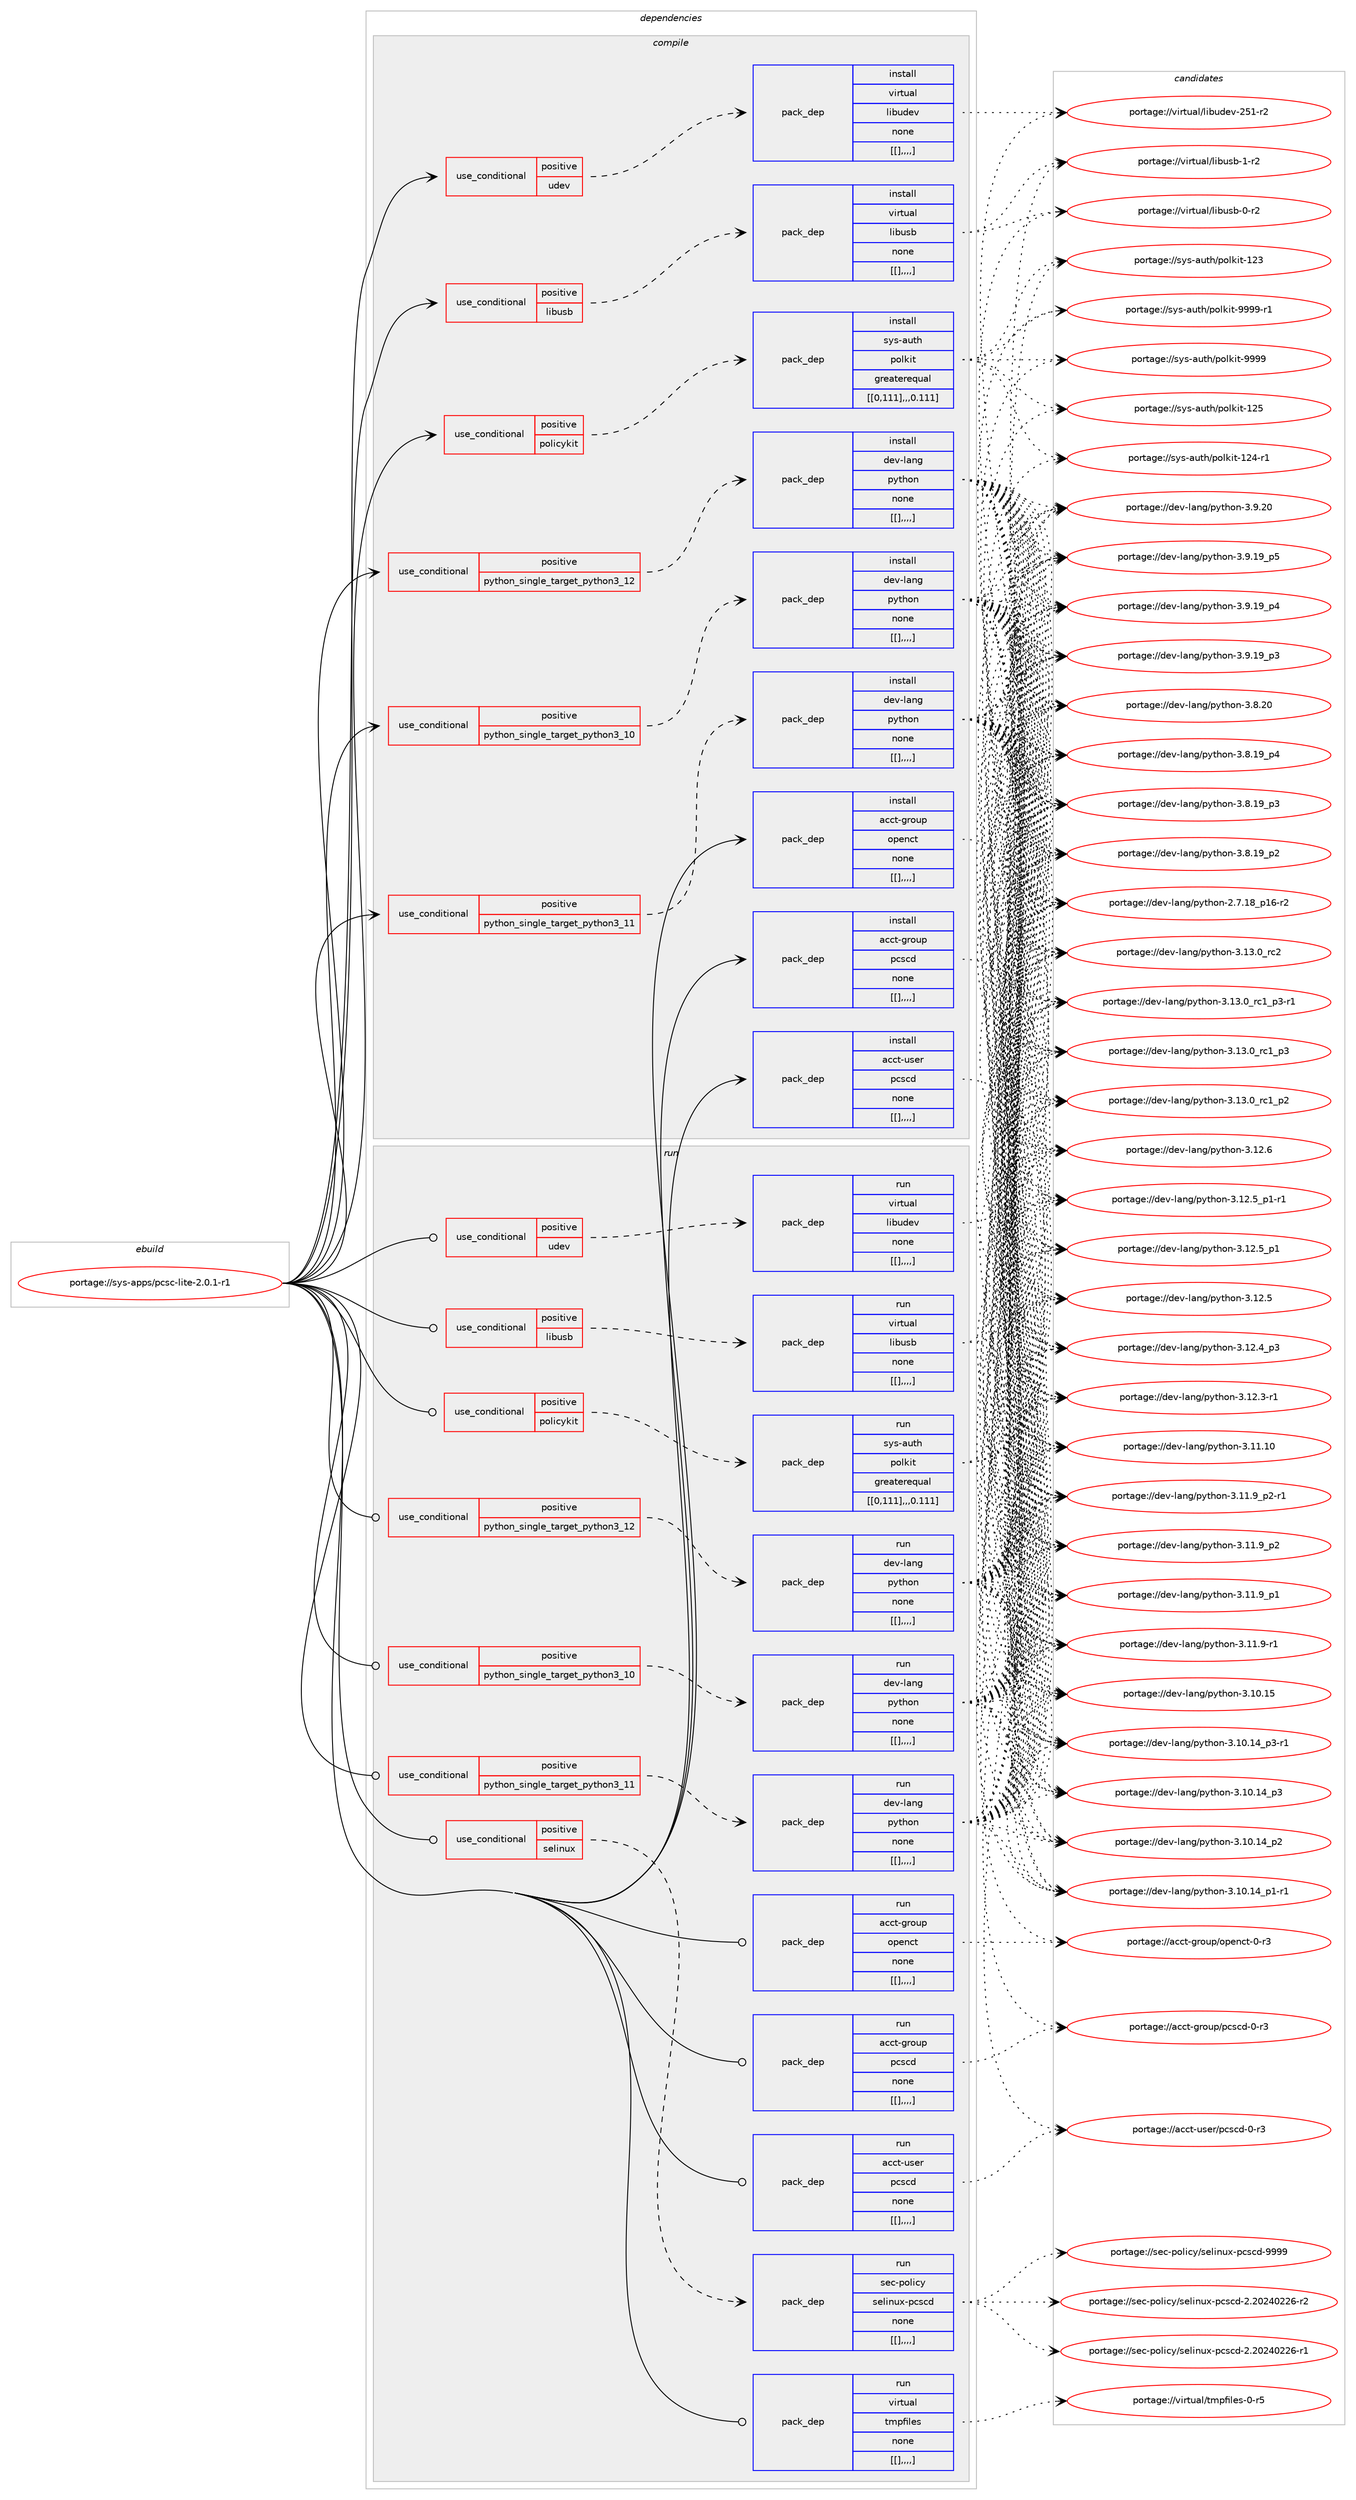 digraph prolog {

# *************
# Graph options
# *************

newrank=true;
concentrate=true;
compound=true;
graph [rankdir=LR,fontname=Helvetica,fontsize=10,ranksep=1.5];#, ranksep=2.5, nodesep=0.2];
edge  [arrowhead=vee];
node  [fontname=Helvetica,fontsize=10];

# **********
# The ebuild
# **********

subgraph cluster_leftcol {
color=gray;
label=<<i>ebuild</i>>;
id [label="portage://sys-apps/pcsc-lite-2.0.1-r1", color=red, width=4, href="../sys-apps/pcsc-lite-2.0.1-r1.svg"];
}

# ****************
# The dependencies
# ****************

subgraph cluster_midcol {
color=gray;
label=<<i>dependencies</i>>;
subgraph cluster_compile {
fillcolor="#eeeeee";
style=filled;
label=<<i>compile</i>>;
subgraph cond115625 {
dependency438335 [label=<<TABLE BORDER="0" CELLBORDER="1" CELLSPACING="0" CELLPADDING="4"><TR><TD ROWSPAN="3" CELLPADDING="10">use_conditional</TD></TR><TR><TD>positive</TD></TR><TR><TD>libusb</TD></TR></TABLE>>, shape=none, color=red];
subgraph pack319655 {
dependency438336 [label=<<TABLE BORDER="0" CELLBORDER="1" CELLSPACING="0" CELLPADDING="4" WIDTH="220"><TR><TD ROWSPAN="6" CELLPADDING="30">pack_dep</TD></TR><TR><TD WIDTH="110">install</TD></TR><TR><TD>virtual</TD></TR><TR><TD>libusb</TD></TR><TR><TD>none</TD></TR><TR><TD>[[],,,,]</TD></TR></TABLE>>, shape=none, color=blue];
}
dependency438335:e -> dependency438336:w [weight=20,style="dashed",arrowhead="vee"];
}
id:e -> dependency438335:w [weight=20,style="solid",arrowhead="vee"];
subgraph cond115626 {
dependency438337 [label=<<TABLE BORDER="0" CELLBORDER="1" CELLSPACING="0" CELLPADDING="4"><TR><TD ROWSPAN="3" CELLPADDING="10">use_conditional</TD></TR><TR><TD>positive</TD></TR><TR><TD>policykit</TD></TR></TABLE>>, shape=none, color=red];
subgraph pack319656 {
dependency438338 [label=<<TABLE BORDER="0" CELLBORDER="1" CELLSPACING="0" CELLPADDING="4" WIDTH="220"><TR><TD ROWSPAN="6" CELLPADDING="30">pack_dep</TD></TR><TR><TD WIDTH="110">install</TD></TR><TR><TD>sys-auth</TD></TR><TR><TD>polkit</TD></TR><TR><TD>greaterequal</TD></TR><TR><TD>[[0,111],,,0.111]</TD></TR></TABLE>>, shape=none, color=blue];
}
dependency438337:e -> dependency438338:w [weight=20,style="dashed",arrowhead="vee"];
}
id:e -> dependency438337:w [weight=20,style="solid",arrowhead="vee"];
subgraph cond115627 {
dependency438339 [label=<<TABLE BORDER="0" CELLBORDER="1" CELLSPACING="0" CELLPADDING="4"><TR><TD ROWSPAN="3" CELLPADDING="10">use_conditional</TD></TR><TR><TD>positive</TD></TR><TR><TD>python_single_target_python3_10</TD></TR></TABLE>>, shape=none, color=red];
subgraph pack319657 {
dependency438340 [label=<<TABLE BORDER="0" CELLBORDER="1" CELLSPACING="0" CELLPADDING="4" WIDTH="220"><TR><TD ROWSPAN="6" CELLPADDING="30">pack_dep</TD></TR><TR><TD WIDTH="110">install</TD></TR><TR><TD>dev-lang</TD></TR><TR><TD>python</TD></TR><TR><TD>none</TD></TR><TR><TD>[[],,,,]</TD></TR></TABLE>>, shape=none, color=blue];
}
dependency438339:e -> dependency438340:w [weight=20,style="dashed",arrowhead="vee"];
}
id:e -> dependency438339:w [weight=20,style="solid",arrowhead="vee"];
subgraph cond115628 {
dependency438341 [label=<<TABLE BORDER="0" CELLBORDER="1" CELLSPACING="0" CELLPADDING="4"><TR><TD ROWSPAN="3" CELLPADDING="10">use_conditional</TD></TR><TR><TD>positive</TD></TR><TR><TD>python_single_target_python3_11</TD></TR></TABLE>>, shape=none, color=red];
subgraph pack319658 {
dependency438342 [label=<<TABLE BORDER="0" CELLBORDER="1" CELLSPACING="0" CELLPADDING="4" WIDTH="220"><TR><TD ROWSPAN="6" CELLPADDING="30">pack_dep</TD></TR><TR><TD WIDTH="110">install</TD></TR><TR><TD>dev-lang</TD></TR><TR><TD>python</TD></TR><TR><TD>none</TD></TR><TR><TD>[[],,,,]</TD></TR></TABLE>>, shape=none, color=blue];
}
dependency438341:e -> dependency438342:w [weight=20,style="dashed",arrowhead="vee"];
}
id:e -> dependency438341:w [weight=20,style="solid",arrowhead="vee"];
subgraph cond115629 {
dependency438343 [label=<<TABLE BORDER="0" CELLBORDER="1" CELLSPACING="0" CELLPADDING="4"><TR><TD ROWSPAN="3" CELLPADDING="10">use_conditional</TD></TR><TR><TD>positive</TD></TR><TR><TD>python_single_target_python3_12</TD></TR></TABLE>>, shape=none, color=red];
subgraph pack319659 {
dependency438344 [label=<<TABLE BORDER="0" CELLBORDER="1" CELLSPACING="0" CELLPADDING="4" WIDTH="220"><TR><TD ROWSPAN="6" CELLPADDING="30">pack_dep</TD></TR><TR><TD WIDTH="110">install</TD></TR><TR><TD>dev-lang</TD></TR><TR><TD>python</TD></TR><TR><TD>none</TD></TR><TR><TD>[[],,,,]</TD></TR></TABLE>>, shape=none, color=blue];
}
dependency438343:e -> dependency438344:w [weight=20,style="dashed",arrowhead="vee"];
}
id:e -> dependency438343:w [weight=20,style="solid",arrowhead="vee"];
subgraph cond115630 {
dependency438345 [label=<<TABLE BORDER="0" CELLBORDER="1" CELLSPACING="0" CELLPADDING="4"><TR><TD ROWSPAN="3" CELLPADDING="10">use_conditional</TD></TR><TR><TD>positive</TD></TR><TR><TD>udev</TD></TR></TABLE>>, shape=none, color=red];
subgraph pack319660 {
dependency438346 [label=<<TABLE BORDER="0" CELLBORDER="1" CELLSPACING="0" CELLPADDING="4" WIDTH="220"><TR><TD ROWSPAN="6" CELLPADDING="30">pack_dep</TD></TR><TR><TD WIDTH="110">install</TD></TR><TR><TD>virtual</TD></TR><TR><TD>libudev</TD></TR><TR><TD>none</TD></TR><TR><TD>[[],,,,]</TD></TR></TABLE>>, shape=none, color=blue];
}
dependency438345:e -> dependency438346:w [weight=20,style="dashed",arrowhead="vee"];
}
id:e -> dependency438345:w [weight=20,style="solid",arrowhead="vee"];
subgraph pack319661 {
dependency438347 [label=<<TABLE BORDER="0" CELLBORDER="1" CELLSPACING="0" CELLPADDING="4" WIDTH="220"><TR><TD ROWSPAN="6" CELLPADDING="30">pack_dep</TD></TR><TR><TD WIDTH="110">install</TD></TR><TR><TD>acct-group</TD></TR><TR><TD>openct</TD></TR><TR><TD>none</TD></TR><TR><TD>[[],,,,]</TD></TR></TABLE>>, shape=none, color=blue];
}
id:e -> dependency438347:w [weight=20,style="solid",arrowhead="vee"];
subgraph pack319662 {
dependency438348 [label=<<TABLE BORDER="0" CELLBORDER="1" CELLSPACING="0" CELLPADDING="4" WIDTH="220"><TR><TD ROWSPAN="6" CELLPADDING="30">pack_dep</TD></TR><TR><TD WIDTH="110">install</TD></TR><TR><TD>acct-group</TD></TR><TR><TD>pcscd</TD></TR><TR><TD>none</TD></TR><TR><TD>[[],,,,]</TD></TR></TABLE>>, shape=none, color=blue];
}
id:e -> dependency438348:w [weight=20,style="solid",arrowhead="vee"];
subgraph pack319663 {
dependency438349 [label=<<TABLE BORDER="0" CELLBORDER="1" CELLSPACING="0" CELLPADDING="4" WIDTH="220"><TR><TD ROWSPAN="6" CELLPADDING="30">pack_dep</TD></TR><TR><TD WIDTH="110">install</TD></TR><TR><TD>acct-user</TD></TR><TR><TD>pcscd</TD></TR><TR><TD>none</TD></TR><TR><TD>[[],,,,]</TD></TR></TABLE>>, shape=none, color=blue];
}
id:e -> dependency438349:w [weight=20,style="solid",arrowhead="vee"];
}
subgraph cluster_compileandrun {
fillcolor="#eeeeee";
style=filled;
label=<<i>compile and run</i>>;
}
subgraph cluster_run {
fillcolor="#eeeeee";
style=filled;
label=<<i>run</i>>;
subgraph cond115631 {
dependency438350 [label=<<TABLE BORDER="0" CELLBORDER="1" CELLSPACING="0" CELLPADDING="4"><TR><TD ROWSPAN="3" CELLPADDING="10">use_conditional</TD></TR><TR><TD>positive</TD></TR><TR><TD>libusb</TD></TR></TABLE>>, shape=none, color=red];
subgraph pack319664 {
dependency438351 [label=<<TABLE BORDER="0" CELLBORDER="1" CELLSPACING="0" CELLPADDING="4" WIDTH="220"><TR><TD ROWSPAN="6" CELLPADDING="30">pack_dep</TD></TR><TR><TD WIDTH="110">run</TD></TR><TR><TD>virtual</TD></TR><TR><TD>libusb</TD></TR><TR><TD>none</TD></TR><TR><TD>[[],,,,]</TD></TR></TABLE>>, shape=none, color=blue];
}
dependency438350:e -> dependency438351:w [weight=20,style="dashed",arrowhead="vee"];
}
id:e -> dependency438350:w [weight=20,style="solid",arrowhead="odot"];
subgraph cond115632 {
dependency438352 [label=<<TABLE BORDER="0" CELLBORDER="1" CELLSPACING="0" CELLPADDING="4"><TR><TD ROWSPAN="3" CELLPADDING="10">use_conditional</TD></TR><TR><TD>positive</TD></TR><TR><TD>policykit</TD></TR></TABLE>>, shape=none, color=red];
subgraph pack319665 {
dependency438353 [label=<<TABLE BORDER="0" CELLBORDER="1" CELLSPACING="0" CELLPADDING="4" WIDTH="220"><TR><TD ROWSPAN="6" CELLPADDING="30">pack_dep</TD></TR><TR><TD WIDTH="110">run</TD></TR><TR><TD>sys-auth</TD></TR><TR><TD>polkit</TD></TR><TR><TD>greaterequal</TD></TR><TR><TD>[[0,111],,,0.111]</TD></TR></TABLE>>, shape=none, color=blue];
}
dependency438352:e -> dependency438353:w [weight=20,style="dashed",arrowhead="vee"];
}
id:e -> dependency438352:w [weight=20,style="solid",arrowhead="odot"];
subgraph cond115633 {
dependency438354 [label=<<TABLE BORDER="0" CELLBORDER="1" CELLSPACING="0" CELLPADDING="4"><TR><TD ROWSPAN="3" CELLPADDING="10">use_conditional</TD></TR><TR><TD>positive</TD></TR><TR><TD>python_single_target_python3_10</TD></TR></TABLE>>, shape=none, color=red];
subgraph pack319666 {
dependency438355 [label=<<TABLE BORDER="0" CELLBORDER="1" CELLSPACING="0" CELLPADDING="4" WIDTH="220"><TR><TD ROWSPAN="6" CELLPADDING="30">pack_dep</TD></TR><TR><TD WIDTH="110">run</TD></TR><TR><TD>dev-lang</TD></TR><TR><TD>python</TD></TR><TR><TD>none</TD></TR><TR><TD>[[],,,,]</TD></TR></TABLE>>, shape=none, color=blue];
}
dependency438354:e -> dependency438355:w [weight=20,style="dashed",arrowhead="vee"];
}
id:e -> dependency438354:w [weight=20,style="solid",arrowhead="odot"];
subgraph cond115634 {
dependency438356 [label=<<TABLE BORDER="0" CELLBORDER="1" CELLSPACING="0" CELLPADDING="4"><TR><TD ROWSPAN="3" CELLPADDING="10">use_conditional</TD></TR><TR><TD>positive</TD></TR><TR><TD>python_single_target_python3_11</TD></TR></TABLE>>, shape=none, color=red];
subgraph pack319667 {
dependency438357 [label=<<TABLE BORDER="0" CELLBORDER="1" CELLSPACING="0" CELLPADDING="4" WIDTH="220"><TR><TD ROWSPAN="6" CELLPADDING="30">pack_dep</TD></TR><TR><TD WIDTH="110">run</TD></TR><TR><TD>dev-lang</TD></TR><TR><TD>python</TD></TR><TR><TD>none</TD></TR><TR><TD>[[],,,,]</TD></TR></TABLE>>, shape=none, color=blue];
}
dependency438356:e -> dependency438357:w [weight=20,style="dashed",arrowhead="vee"];
}
id:e -> dependency438356:w [weight=20,style="solid",arrowhead="odot"];
subgraph cond115635 {
dependency438358 [label=<<TABLE BORDER="0" CELLBORDER="1" CELLSPACING="0" CELLPADDING="4"><TR><TD ROWSPAN="3" CELLPADDING="10">use_conditional</TD></TR><TR><TD>positive</TD></TR><TR><TD>python_single_target_python3_12</TD></TR></TABLE>>, shape=none, color=red];
subgraph pack319668 {
dependency438359 [label=<<TABLE BORDER="0" CELLBORDER="1" CELLSPACING="0" CELLPADDING="4" WIDTH="220"><TR><TD ROWSPAN="6" CELLPADDING="30">pack_dep</TD></TR><TR><TD WIDTH="110">run</TD></TR><TR><TD>dev-lang</TD></TR><TR><TD>python</TD></TR><TR><TD>none</TD></TR><TR><TD>[[],,,,]</TD></TR></TABLE>>, shape=none, color=blue];
}
dependency438358:e -> dependency438359:w [weight=20,style="dashed",arrowhead="vee"];
}
id:e -> dependency438358:w [weight=20,style="solid",arrowhead="odot"];
subgraph cond115636 {
dependency438360 [label=<<TABLE BORDER="0" CELLBORDER="1" CELLSPACING="0" CELLPADDING="4"><TR><TD ROWSPAN="3" CELLPADDING="10">use_conditional</TD></TR><TR><TD>positive</TD></TR><TR><TD>selinux</TD></TR></TABLE>>, shape=none, color=red];
subgraph pack319669 {
dependency438361 [label=<<TABLE BORDER="0" CELLBORDER="1" CELLSPACING="0" CELLPADDING="4" WIDTH="220"><TR><TD ROWSPAN="6" CELLPADDING="30">pack_dep</TD></TR><TR><TD WIDTH="110">run</TD></TR><TR><TD>sec-policy</TD></TR><TR><TD>selinux-pcscd</TD></TR><TR><TD>none</TD></TR><TR><TD>[[],,,,]</TD></TR></TABLE>>, shape=none, color=blue];
}
dependency438360:e -> dependency438361:w [weight=20,style="dashed",arrowhead="vee"];
}
id:e -> dependency438360:w [weight=20,style="solid",arrowhead="odot"];
subgraph cond115637 {
dependency438362 [label=<<TABLE BORDER="0" CELLBORDER="1" CELLSPACING="0" CELLPADDING="4"><TR><TD ROWSPAN="3" CELLPADDING="10">use_conditional</TD></TR><TR><TD>positive</TD></TR><TR><TD>udev</TD></TR></TABLE>>, shape=none, color=red];
subgraph pack319670 {
dependency438363 [label=<<TABLE BORDER="0" CELLBORDER="1" CELLSPACING="0" CELLPADDING="4" WIDTH="220"><TR><TD ROWSPAN="6" CELLPADDING="30">pack_dep</TD></TR><TR><TD WIDTH="110">run</TD></TR><TR><TD>virtual</TD></TR><TR><TD>libudev</TD></TR><TR><TD>none</TD></TR><TR><TD>[[],,,,]</TD></TR></TABLE>>, shape=none, color=blue];
}
dependency438362:e -> dependency438363:w [weight=20,style="dashed",arrowhead="vee"];
}
id:e -> dependency438362:w [weight=20,style="solid",arrowhead="odot"];
subgraph pack319671 {
dependency438364 [label=<<TABLE BORDER="0" CELLBORDER="1" CELLSPACING="0" CELLPADDING="4" WIDTH="220"><TR><TD ROWSPAN="6" CELLPADDING="30">pack_dep</TD></TR><TR><TD WIDTH="110">run</TD></TR><TR><TD>acct-group</TD></TR><TR><TD>openct</TD></TR><TR><TD>none</TD></TR><TR><TD>[[],,,,]</TD></TR></TABLE>>, shape=none, color=blue];
}
id:e -> dependency438364:w [weight=20,style="solid",arrowhead="odot"];
subgraph pack319672 {
dependency438365 [label=<<TABLE BORDER="0" CELLBORDER="1" CELLSPACING="0" CELLPADDING="4" WIDTH="220"><TR><TD ROWSPAN="6" CELLPADDING="30">pack_dep</TD></TR><TR><TD WIDTH="110">run</TD></TR><TR><TD>acct-group</TD></TR><TR><TD>pcscd</TD></TR><TR><TD>none</TD></TR><TR><TD>[[],,,,]</TD></TR></TABLE>>, shape=none, color=blue];
}
id:e -> dependency438365:w [weight=20,style="solid",arrowhead="odot"];
subgraph pack319673 {
dependency438366 [label=<<TABLE BORDER="0" CELLBORDER="1" CELLSPACING="0" CELLPADDING="4" WIDTH="220"><TR><TD ROWSPAN="6" CELLPADDING="30">pack_dep</TD></TR><TR><TD WIDTH="110">run</TD></TR><TR><TD>acct-user</TD></TR><TR><TD>pcscd</TD></TR><TR><TD>none</TD></TR><TR><TD>[[],,,,]</TD></TR></TABLE>>, shape=none, color=blue];
}
id:e -> dependency438366:w [weight=20,style="solid",arrowhead="odot"];
subgraph pack319674 {
dependency438367 [label=<<TABLE BORDER="0" CELLBORDER="1" CELLSPACING="0" CELLPADDING="4" WIDTH="220"><TR><TD ROWSPAN="6" CELLPADDING="30">pack_dep</TD></TR><TR><TD WIDTH="110">run</TD></TR><TR><TD>virtual</TD></TR><TR><TD>tmpfiles</TD></TR><TR><TD>none</TD></TR><TR><TD>[[],,,,]</TD></TR></TABLE>>, shape=none, color=blue];
}
id:e -> dependency438367:w [weight=20,style="solid",arrowhead="odot"];
}
}

# **************
# The candidates
# **************

subgraph cluster_choices {
rank=same;
color=gray;
label=<<i>candidates</i>>;

subgraph choice319655 {
color=black;
nodesep=1;
choice1181051141161179710847108105981171159845494511450 [label="portage://virtual/libusb-1-r2", color=red, width=4,href="../virtual/libusb-1-r2.svg"];
choice1181051141161179710847108105981171159845484511450 [label="portage://virtual/libusb-0-r2", color=red, width=4,href="../virtual/libusb-0-r2.svg"];
dependency438336:e -> choice1181051141161179710847108105981171159845494511450:w [style=dotted,weight="100"];
dependency438336:e -> choice1181051141161179710847108105981171159845484511450:w [style=dotted,weight="100"];
}
subgraph choice319656 {
color=black;
nodesep=1;
choice11512111545971171161044711211110810710511645575757574511449 [label="portage://sys-auth/polkit-9999-r1", color=red, width=4,href="../sys-auth/polkit-9999-r1.svg"];
choice1151211154597117116104471121111081071051164557575757 [label="portage://sys-auth/polkit-9999", color=red, width=4,href="../sys-auth/polkit-9999.svg"];
choice11512111545971171161044711211110810710511645495053 [label="portage://sys-auth/polkit-125", color=red, width=4,href="../sys-auth/polkit-125.svg"];
choice115121115459711711610447112111108107105116454950524511449 [label="portage://sys-auth/polkit-124-r1", color=red, width=4,href="../sys-auth/polkit-124-r1.svg"];
choice11512111545971171161044711211110810710511645495051 [label="portage://sys-auth/polkit-123", color=red, width=4,href="../sys-auth/polkit-123.svg"];
dependency438338:e -> choice11512111545971171161044711211110810710511645575757574511449:w [style=dotted,weight="100"];
dependency438338:e -> choice1151211154597117116104471121111081071051164557575757:w [style=dotted,weight="100"];
dependency438338:e -> choice11512111545971171161044711211110810710511645495053:w [style=dotted,weight="100"];
dependency438338:e -> choice115121115459711711610447112111108107105116454950524511449:w [style=dotted,weight="100"];
dependency438338:e -> choice11512111545971171161044711211110810710511645495051:w [style=dotted,weight="100"];
}
subgraph choice319657 {
color=black;
nodesep=1;
choice10010111845108971101034711212111610411111045514649514648951149950 [label="portage://dev-lang/python-3.13.0_rc2", color=red, width=4,href="../dev-lang/python-3.13.0_rc2.svg"];
choice1001011184510897110103471121211161041111104551464951464895114994995112514511449 [label="portage://dev-lang/python-3.13.0_rc1_p3-r1", color=red, width=4,href="../dev-lang/python-3.13.0_rc1_p3-r1.svg"];
choice100101118451089711010347112121116104111110455146495146489511499499511251 [label="portage://dev-lang/python-3.13.0_rc1_p3", color=red, width=4,href="../dev-lang/python-3.13.0_rc1_p3.svg"];
choice100101118451089711010347112121116104111110455146495146489511499499511250 [label="portage://dev-lang/python-3.13.0_rc1_p2", color=red, width=4,href="../dev-lang/python-3.13.0_rc1_p2.svg"];
choice10010111845108971101034711212111610411111045514649504654 [label="portage://dev-lang/python-3.12.6", color=red, width=4,href="../dev-lang/python-3.12.6.svg"];
choice1001011184510897110103471121211161041111104551464950465395112494511449 [label="portage://dev-lang/python-3.12.5_p1-r1", color=red, width=4,href="../dev-lang/python-3.12.5_p1-r1.svg"];
choice100101118451089711010347112121116104111110455146495046539511249 [label="portage://dev-lang/python-3.12.5_p1", color=red, width=4,href="../dev-lang/python-3.12.5_p1.svg"];
choice10010111845108971101034711212111610411111045514649504653 [label="portage://dev-lang/python-3.12.5", color=red, width=4,href="../dev-lang/python-3.12.5.svg"];
choice100101118451089711010347112121116104111110455146495046529511251 [label="portage://dev-lang/python-3.12.4_p3", color=red, width=4,href="../dev-lang/python-3.12.4_p3.svg"];
choice100101118451089711010347112121116104111110455146495046514511449 [label="portage://dev-lang/python-3.12.3-r1", color=red, width=4,href="../dev-lang/python-3.12.3-r1.svg"];
choice1001011184510897110103471121211161041111104551464949464948 [label="portage://dev-lang/python-3.11.10", color=red, width=4,href="../dev-lang/python-3.11.10.svg"];
choice1001011184510897110103471121211161041111104551464949465795112504511449 [label="portage://dev-lang/python-3.11.9_p2-r1", color=red, width=4,href="../dev-lang/python-3.11.9_p2-r1.svg"];
choice100101118451089711010347112121116104111110455146494946579511250 [label="portage://dev-lang/python-3.11.9_p2", color=red, width=4,href="../dev-lang/python-3.11.9_p2.svg"];
choice100101118451089711010347112121116104111110455146494946579511249 [label="portage://dev-lang/python-3.11.9_p1", color=red, width=4,href="../dev-lang/python-3.11.9_p1.svg"];
choice100101118451089711010347112121116104111110455146494946574511449 [label="portage://dev-lang/python-3.11.9-r1", color=red, width=4,href="../dev-lang/python-3.11.9-r1.svg"];
choice1001011184510897110103471121211161041111104551464948464953 [label="portage://dev-lang/python-3.10.15", color=red, width=4,href="../dev-lang/python-3.10.15.svg"];
choice100101118451089711010347112121116104111110455146494846495295112514511449 [label="portage://dev-lang/python-3.10.14_p3-r1", color=red, width=4,href="../dev-lang/python-3.10.14_p3-r1.svg"];
choice10010111845108971101034711212111610411111045514649484649529511251 [label="portage://dev-lang/python-3.10.14_p3", color=red, width=4,href="../dev-lang/python-3.10.14_p3.svg"];
choice10010111845108971101034711212111610411111045514649484649529511250 [label="portage://dev-lang/python-3.10.14_p2", color=red, width=4,href="../dev-lang/python-3.10.14_p2.svg"];
choice100101118451089711010347112121116104111110455146494846495295112494511449 [label="portage://dev-lang/python-3.10.14_p1-r1", color=red, width=4,href="../dev-lang/python-3.10.14_p1-r1.svg"];
choice10010111845108971101034711212111610411111045514657465048 [label="portage://dev-lang/python-3.9.20", color=red, width=4,href="../dev-lang/python-3.9.20.svg"];
choice100101118451089711010347112121116104111110455146574649579511253 [label="portage://dev-lang/python-3.9.19_p5", color=red, width=4,href="../dev-lang/python-3.9.19_p5.svg"];
choice100101118451089711010347112121116104111110455146574649579511252 [label="portage://dev-lang/python-3.9.19_p4", color=red, width=4,href="../dev-lang/python-3.9.19_p4.svg"];
choice100101118451089711010347112121116104111110455146574649579511251 [label="portage://dev-lang/python-3.9.19_p3", color=red, width=4,href="../dev-lang/python-3.9.19_p3.svg"];
choice10010111845108971101034711212111610411111045514656465048 [label="portage://dev-lang/python-3.8.20", color=red, width=4,href="../dev-lang/python-3.8.20.svg"];
choice100101118451089711010347112121116104111110455146564649579511252 [label="portage://dev-lang/python-3.8.19_p4", color=red, width=4,href="../dev-lang/python-3.8.19_p4.svg"];
choice100101118451089711010347112121116104111110455146564649579511251 [label="portage://dev-lang/python-3.8.19_p3", color=red, width=4,href="../dev-lang/python-3.8.19_p3.svg"];
choice100101118451089711010347112121116104111110455146564649579511250 [label="portage://dev-lang/python-3.8.19_p2", color=red, width=4,href="../dev-lang/python-3.8.19_p2.svg"];
choice100101118451089711010347112121116104111110455046554649569511249544511450 [label="portage://dev-lang/python-2.7.18_p16-r2", color=red, width=4,href="../dev-lang/python-2.7.18_p16-r2.svg"];
dependency438340:e -> choice10010111845108971101034711212111610411111045514649514648951149950:w [style=dotted,weight="100"];
dependency438340:e -> choice1001011184510897110103471121211161041111104551464951464895114994995112514511449:w [style=dotted,weight="100"];
dependency438340:e -> choice100101118451089711010347112121116104111110455146495146489511499499511251:w [style=dotted,weight="100"];
dependency438340:e -> choice100101118451089711010347112121116104111110455146495146489511499499511250:w [style=dotted,weight="100"];
dependency438340:e -> choice10010111845108971101034711212111610411111045514649504654:w [style=dotted,weight="100"];
dependency438340:e -> choice1001011184510897110103471121211161041111104551464950465395112494511449:w [style=dotted,weight="100"];
dependency438340:e -> choice100101118451089711010347112121116104111110455146495046539511249:w [style=dotted,weight="100"];
dependency438340:e -> choice10010111845108971101034711212111610411111045514649504653:w [style=dotted,weight="100"];
dependency438340:e -> choice100101118451089711010347112121116104111110455146495046529511251:w [style=dotted,weight="100"];
dependency438340:e -> choice100101118451089711010347112121116104111110455146495046514511449:w [style=dotted,weight="100"];
dependency438340:e -> choice1001011184510897110103471121211161041111104551464949464948:w [style=dotted,weight="100"];
dependency438340:e -> choice1001011184510897110103471121211161041111104551464949465795112504511449:w [style=dotted,weight="100"];
dependency438340:e -> choice100101118451089711010347112121116104111110455146494946579511250:w [style=dotted,weight="100"];
dependency438340:e -> choice100101118451089711010347112121116104111110455146494946579511249:w [style=dotted,weight="100"];
dependency438340:e -> choice100101118451089711010347112121116104111110455146494946574511449:w [style=dotted,weight="100"];
dependency438340:e -> choice1001011184510897110103471121211161041111104551464948464953:w [style=dotted,weight="100"];
dependency438340:e -> choice100101118451089711010347112121116104111110455146494846495295112514511449:w [style=dotted,weight="100"];
dependency438340:e -> choice10010111845108971101034711212111610411111045514649484649529511251:w [style=dotted,weight="100"];
dependency438340:e -> choice10010111845108971101034711212111610411111045514649484649529511250:w [style=dotted,weight="100"];
dependency438340:e -> choice100101118451089711010347112121116104111110455146494846495295112494511449:w [style=dotted,weight="100"];
dependency438340:e -> choice10010111845108971101034711212111610411111045514657465048:w [style=dotted,weight="100"];
dependency438340:e -> choice100101118451089711010347112121116104111110455146574649579511253:w [style=dotted,weight="100"];
dependency438340:e -> choice100101118451089711010347112121116104111110455146574649579511252:w [style=dotted,weight="100"];
dependency438340:e -> choice100101118451089711010347112121116104111110455146574649579511251:w [style=dotted,weight="100"];
dependency438340:e -> choice10010111845108971101034711212111610411111045514656465048:w [style=dotted,weight="100"];
dependency438340:e -> choice100101118451089711010347112121116104111110455146564649579511252:w [style=dotted,weight="100"];
dependency438340:e -> choice100101118451089711010347112121116104111110455146564649579511251:w [style=dotted,weight="100"];
dependency438340:e -> choice100101118451089711010347112121116104111110455146564649579511250:w [style=dotted,weight="100"];
dependency438340:e -> choice100101118451089711010347112121116104111110455046554649569511249544511450:w [style=dotted,weight="100"];
}
subgraph choice319658 {
color=black;
nodesep=1;
choice10010111845108971101034711212111610411111045514649514648951149950 [label="portage://dev-lang/python-3.13.0_rc2", color=red, width=4,href="../dev-lang/python-3.13.0_rc2.svg"];
choice1001011184510897110103471121211161041111104551464951464895114994995112514511449 [label="portage://dev-lang/python-3.13.0_rc1_p3-r1", color=red, width=4,href="../dev-lang/python-3.13.0_rc1_p3-r1.svg"];
choice100101118451089711010347112121116104111110455146495146489511499499511251 [label="portage://dev-lang/python-3.13.0_rc1_p3", color=red, width=4,href="../dev-lang/python-3.13.0_rc1_p3.svg"];
choice100101118451089711010347112121116104111110455146495146489511499499511250 [label="portage://dev-lang/python-3.13.0_rc1_p2", color=red, width=4,href="../dev-lang/python-3.13.0_rc1_p2.svg"];
choice10010111845108971101034711212111610411111045514649504654 [label="portage://dev-lang/python-3.12.6", color=red, width=4,href="../dev-lang/python-3.12.6.svg"];
choice1001011184510897110103471121211161041111104551464950465395112494511449 [label="portage://dev-lang/python-3.12.5_p1-r1", color=red, width=4,href="../dev-lang/python-3.12.5_p1-r1.svg"];
choice100101118451089711010347112121116104111110455146495046539511249 [label="portage://dev-lang/python-3.12.5_p1", color=red, width=4,href="../dev-lang/python-3.12.5_p1.svg"];
choice10010111845108971101034711212111610411111045514649504653 [label="portage://dev-lang/python-3.12.5", color=red, width=4,href="../dev-lang/python-3.12.5.svg"];
choice100101118451089711010347112121116104111110455146495046529511251 [label="portage://dev-lang/python-3.12.4_p3", color=red, width=4,href="../dev-lang/python-3.12.4_p3.svg"];
choice100101118451089711010347112121116104111110455146495046514511449 [label="portage://dev-lang/python-3.12.3-r1", color=red, width=4,href="../dev-lang/python-3.12.3-r1.svg"];
choice1001011184510897110103471121211161041111104551464949464948 [label="portage://dev-lang/python-3.11.10", color=red, width=4,href="../dev-lang/python-3.11.10.svg"];
choice1001011184510897110103471121211161041111104551464949465795112504511449 [label="portage://dev-lang/python-3.11.9_p2-r1", color=red, width=4,href="../dev-lang/python-3.11.9_p2-r1.svg"];
choice100101118451089711010347112121116104111110455146494946579511250 [label="portage://dev-lang/python-3.11.9_p2", color=red, width=4,href="../dev-lang/python-3.11.9_p2.svg"];
choice100101118451089711010347112121116104111110455146494946579511249 [label="portage://dev-lang/python-3.11.9_p1", color=red, width=4,href="../dev-lang/python-3.11.9_p1.svg"];
choice100101118451089711010347112121116104111110455146494946574511449 [label="portage://dev-lang/python-3.11.9-r1", color=red, width=4,href="../dev-lang/python-3.11.9-r1.svg"];
choice1001011184510897110103471121211161041111104551464948464953 [label="portage://dev-lang/python-3.10.15", color=red, width=4,href="../dev-lang/python-3.10.15.svg"];
choice100101118451089711010347112121116104111110455146494846495295112514511449 [label="portage://dev-lang/python-3.10.14_p3-r1", color=red, width=4,href="../dev-lang/python-3.10.14_p3-r1.svg"];
choice10010111845108971101034711212111610411111045514649484649529511251 [label="portage://dev-lang/python-3.10.14_p3", color=red, width=4,href="../dev-lang/python-3.10.14_p3.svg"];
choice10010111845108971101034711212111610411111045514649484649529511250 [label="portage://dev-lang/python-3.10.14_p2", color=red, width=4,href="../dev-lang/python-3.10.14_p2.svg"];
choice100101118451089711010347112121116104111110455146494846495295112494511449 [label="portage://dev-lang/python-3.10.14_p1-r1", color=red, width=4,href="../dev-lang/python-3.10.14_p1-r1.svg"];
choice10010111845108971101034711212111610411111045514657465048 [label="portage://dev-lang/python-3.9.20", color=red, width=4,href="../dev-lang/python-3.9.20.svg"];
choice100101118451089711010347112121116104111110455146574649579511253 [label="portage://dev-lang/python-3.9.19_p5", color=red, width=4,href="../dev-lang/python-3.9.19_p5.svg"];
choice100101118451089711010347112121116104111110455146574649579511252 [label="portage://dev-lang/python-3.9.19_p4", color=red, width=4,href="../dev-lang/python-3.9.19_p4.svg"];
choice100101118451089711010347112121116104111110455146574649579511251 [label="portage://dev-lang/python-3.9.19_p3", color=red, width=4,href="../dev-lang/python-3.9.19_p3.svg"];
choice10010111845108971101034711212111610411111045514656465048 [label="portage://dev-lang/python-3.8.20", color=red, width=4,href="../dev-lang/python-3.8.20.svg"];
choice100101118451089711010347112121116104111110455146564649579511252 [label="portage://dev-lang/python-3.8.19_p4", color=red, width=4,href="../dev-lang/python-3.8.19_p4.svg"];
choice100101118451089711010347112121116104111110455146564649579511251 [label="portage://dev-lang/python-3.8.19_p3", color=red, width=4,href="../dev-lang/python-3.8.19_p3.svg"];
choice100101118451089711010347112121116104111110455146564649579511250 [label="portage://dev-lang/python-3.8.19_p2", color=red, width=4,href="../dev-lang/python-3.8.19_p2.svg"];
choice100101118451089711010347112121116104111110455046554649569511249544511450 [label="portage://dev-lang/python-2.7.18_p16-r2", color=red, width=4,href="../dev-lang/python-2.7.18_p16-r2.svg"];
dependency438342:e -> choice10010111845108971101034711212111610411111045514649514648951149950:w [style=dotted,weight="100"];
dependency438342:e -> choice1001011184510897110103471121211161041111104551464951464895114994995112514511449:w [style=dotted,weight="100"];
dependency438342:e -> choice100101118451089711010347112121116104111110455146495146489511499499511251:w [style=dotted,weight="100"];
dependency438342:e -> choice100101118451089711010347112121116104111110455146495146489511499499511250:w [style=dotted,weight="100"];
dependency438342:e -> choice10010111845108971101034711212111610411111045514649504654:w [style=dotted,weight="100"];
dependency438342:e -> choice1001011184510897110103471121211161041111104551464950465395112494511449:w [style=dotted,weight="100"];
dependency438342:e -> choice100101118451089711010347112121116104111110455146495046539511249:w [style=dotted,weight="100"];
dependency438342:e -> choice10010111845108971101034711212111610411111045514649504653:w [style=dotted,weight="100"];
dependency438342:e -> choice100101118451089711010347112121116104111110455146495046529511251:w [style=dotted,weight="100"];
dependency438342:e -> choice100101118451089711010347112121116104111110455146495046514511449:w [style=dotted,weight="100"];
dependency438342:e -> choice1001011184510897110103471121211161041111104551464949464948:w [style=dotted,weight="100"];
dependency438342:e -> choice1001011184510897110103471121211161041111104551464949465795112504511449:w [style=dotted,weight="100"];
dependency438342:e -> choice100101118451089711010347112121116104111110455146494946579511250:w [style=dotted,weight="100"];
dependency438342:e -> choice100101118451089711010347112121116104111110455146494946579511249:w [style=dotted,weight="100"];
dependency438342:e -> choice100101118451089711010347112121116104111110455146494946574511449:w [style=dotted,weight="100"];
dependency438342:e -> choice1001011184510897110103471121211161041111104551464948464953:w [style=dotted,weight="100"];
dependency438342:e -> choice100101118451089711010347112121116104111110455146494846495295112514511449:w [style=dotted,weight="100"];
dependency438342:e -> choice10010111845108971101034711212111610411111045514649484649529511251:w [style=dotted,weight="100"];
dependency438342:e -> choice10010111845108971101034711212111610411111045514649484649529511250:w [style=dotted,weight="100"];
dependency438342:e -> choice100101118451089711010347112121116104111110455146494846495295112494511449:w [style=dotted,weight="100"];
dependency438342:e -> choice10010111845108971101034711212111610411111045514657465048:w [style=dotted,weight="100"];
dependency438342:e -> choice100101118451089711010347112121116104111110455146574649579511253:w [style=dotted,weight="100"];
dependency438342:e -> choice100101118451089711010347112121116104111110455146574649579511252:w [style=dotted,weight="100"];
dependency438342:e -> choice100101118451089711010347112121116104111110455146574649579511251:w [style=dotted,weight="100"];
dependency438342:e -> choice10010111845108971101034711212111610411111045514656465048:w [style=dotted,weight="100"];
dependency438342:e -> choice100101118451089711010347112121116104111110455146564649579511252:w [style=dotted,weight="100"];
dependency438342:e -> choice100101118451089711010347112121116104111110455146564649579511251:w [style=dotted,weight="100"];
dependency438342:e -> choice100101118451089711010347112121116104111110455146564649579511250:w [style=dotted,weight="100"];
dependency438342:e -> choice100101118451089711010347112121116104111110455046554649569511249544511450:w [style=dotted,weight="100"];
}
subgraph choice319659 {
color=black;
nodesep=1;
choice10010111845108971101034711212111610411111045514649514648951149950 [label="portage://dev-lang/python-3.13.0_rc2", color=red, width=4,href="../dev-lang/python-3.13.0_rc2.svg"];
choice1001011184510897110103471121211161041111104551464951464895114994995112514511449 [label="portage://dev-lang/python-3.13.0_rc1_p3-r1", color=red, width=4,href="../dev-lang/python-3.13.0_rc1_p3-r1.svg"];
choice100101118451089711010347112121116104111110455146495146489511499499511251 [label="portage://dev-lang/python-3.13.0_rc1_p3", color=red, width=4,href="../dev-lang/python-3.13.0_rc1_p3.svg"];
choice100101118451089711010347112121116104111110455146495146489511499499511250 [label="portage://dev-lang/python-3.13.0_rc1_p2", color=red, width=4,href="../dev-lang/python-3.13.0_rc1_p2.svg"];
choice10010111845108971101034711212111610411111045514649504654 [label="portage://dev-lang/python-3.12.6", color=red, width=4,href="../dev-lang/python-3.12.6.svg"];
choice1001011184510897110103471121211161041111104551464950465395112494511449 [label="portage://dev-lang/python-3.12.5_p1-r1", color=red, width=4,href="../dev-lang/python-3.12.5_p1-r1.svg"];
choice100101118451089711010347112121116104111110455146495046539511249 [label="portage://dev-lang/python-3.12.5_p1", color=red, width=4,href="../dev-lang/python-3.12.5_p1.svg"];
choice10010111845108971101034711212111610411111045514649504653 [label="portage://dev-lang/python-3.12.5", color=red, width=4,href="../dev-lang/python-3.12.5.svg"];
choice100101118451089711010347112121116104111110455146495046529511251 [label="portage://dev-lang/python-3.12.4_p3", color=red, width=4,href="../dev-lang/python-3.12.4_p3.svg"];
choice100101118451089711010347112121116104111110455146495046514511449 [label="portage://dev-lang/python-3.12.3-r1", color=red, width=4,href="../dev-lang/python-3.12.3-r1.svg"];
choice1001011184510897110103471121211161041111104551464949464948 [label="portage://dev-lang/python-3.11.10", color=red, width=4,href="../dev-lang/python-3.11.10.svg"];
choice1001011184510897110103471121211161041111104551464949465795112504511449 [label="portage://dev-lang/python-3.11.9_p2-r1", color=red, width=4,href="../dev-lang/python-3.11.9_p2-r1.svg"];
choice100101118451089711010347112121116104111110455146494946579511250 [label="portage://dev-lang/python-3.11.9_p2", color=red, width=4,href="../dev-lang/python-3.11.9_p2.svg"];
choice100101118451089711010347112121116104111110455146494946579511249 [label="portage://dev-lang/python-3.11.9_p1", color=red, width=4,href="../dev-lang/python-3.11.9_p1.svg"];
choice100101118451089711010347112121116104111110455146494946574511449 [label="portage://dev-lang/python-3.11.9-r1", color=red, width=4,href="../dev-lang/python-3.11.9-r1.svg"];
choice1001011184510897110103471121211161041111104551464948464953 [label="portage://dev-lang/python-3.10.15", color=red, width=4,href="../dev-lang/python-3.10.15.svg"];
choice100101118451089711010347112121116104111110455146494846495295112514511449 [label="portage://dev-lang/python-3.10.14_p3-r1", color=red, width=4,href="../dev-lang/python-3.10.14_p3-r1.svg"];
choice10010111845108971101034711212111610411111045514649484649529511251 [label="portage://dev-lang/python-3.10.14_p3", color=red, width=4,href="../dev-lang/python-3.10.14_p3.svg"];
choice10010111845108971101034711212111610411111045514649484649529511250 [label="portage://dev-lang/python-3.10.14_p2", color=red, width=4,href="../dev-lang/python-3.10.14_p2.svg"];
choice100101118451089711010347112121116104111110455146494846495295112494511449 [label="portage://dev-lang/python-3.10.14_p1-r1", color=red, width=4,href="../dev-lang/python-3.10.14_p1-r1.svg"];
choice10010111845108971101034711212111610411111045514657465048 [label="portage://dev-lang/python-3.9.20", color=red, width=4,href="../dev-lang/python-3.9.20.svg"];
choice100101118451089711010347112121116104111110455146574649579511253 [label="portage://dev-lang/python-3.9.19_p5", color=red, width=4,href="../dev-lang/python-3.9.19_p5.svg"];
choice100101118451089711010347112121116104111110455146574649579511252 [label="portage://dev-lang/python-3.9.19_p4", color=red, width=4,href="../dev-lang/python-3.9.19_p4.svg"];
choice100101118451089711010347112121116104111110455146574649579511251 [label="portage://dev-lang/python-3.9.19_p3", color=red, width=4,href="../dev-lang/python-3.9.19_p3.svg"];
choice10010111845108971101034711212111610411111045514656465048 [label="portage://dev-lang/python-3.8.20", color=red, width=4,href="../dev-lang/python-3.8.20.svg"];
choice100101118451089711010347112121116104111110455146564649579511252 [label="portage://dev-lang/python-3.8.19_p4", color=red, width=4,href="../dev-lang/python-3.8.19_p4.svg"];
choice100101118451089711010347112121116104111110455146564649579511251 [label="portage://dev-lang/python-3.8.19_p3", color=red, width=4,href="../dev-lang/python-3.8.19_p3.svg"];
choice100101118451089711010347112121116104111110455146564649579511250 [label="portage://dev-lang/python-3.8.19_p2", color=red, width=4,href="../dev-lang/python-3.8.19_p2.svg"];
choice100101118451089711010347112121116104111110455046554649569511249544511450 [label="portage://dev-lang/python-2.7.18_p16-r2", color=red, width=4,href="../dev-lang/python-2.7.18_p16-r2.svg"];
dependency438344:e -> choice10010111845108971101034711212111610411111045514649514648951149950:w [style=dotted,weight="100"];
dependency438344:e -> choice1001011184510897110103471121211161041111104551464951464895114994995112514511449:w [style=dotted,weight="100"];
dependency438344:e -> choice100101118451089711010347112121116104111110455146495146489511499499511251:w [style=dotted,weight="100"];
dependency438344:e -> choice100101118451089711010347112121116104111110455146495146489511499499511250:w [style=dotted,weight="100"];
dependency438344:e -> choice10010111845108971101034711212111610411111045514649504654:w [style=dotted,weight="100"];
dependency438344:e -> choice1001011184510897110103471121211161041111104551464950465395112494511449:w [style=dotted,weight="100"];
dependency438344:e -> choice100101118451089711010347112121116104111110455146495046539511249:w [style=dotted,weight="100"];
dependency438344:e -> choice10010111845108971101034711212111610411111045514649504653:w [style=dotted,weight="100"];
dependency438344:e -> choice100101118451089711010347112121116104111110455146495046529511251:w [style=dotted,weight="100"];
dependency438344:e -> choice100101118451089711010347112121116104111110455146495046514511449:w [style=dotted,weight="100"];
dependency438344:e -> choice1001011184510897110103471121211161041111104551464949464948:w [style=dotted,weight="100"];
dependency438344:e -> choice1001011184510897110103471121211161041111104551464949465795112504511449:w [style=dotted,weight="100"];
dependency438344:e -> choice100101118451089711010347112121116104111110455146494946579511250:w [style=dotted,weight="100"];
dependency438344:e -> choice100101118451089711010347112121116104111110455146494946579511249:w [style=dotted,weight="100"];
dependency438344:e -> choice100101118451089711010347112121116104111110455146494946574511449:w [style=dotted,weight="100"];
dependency438344:e -> choice1001011184510897110103471121211161041111104551464948464953:w [style=dotted,weight="100"];
dependency438344:e -> choice100101118451089711010347112121116104111110455146494846495295112514511449:w [style=dotted,weight="100"];
dependency438344:e -> choice10010111845108971101034711212111610411111045514649484649529511251:w [style=dotted,weight="100"];
dependency438344:e -> choice10010111845108971101034711212111610411111045514649484649529511250:w [style=dotted,weight="100"];
dependency438344:e -> choice100101118451089711010347112121116104111110455146494846495295112494511449:w [style=dotted,weight="100"];
dependency438344:e -> choice10010111845108971101034711212111610411111045514657465048:w [style=dotted,weight="100"];
dependency438344:e -> choice100101118451089711010347112121116104111110455146574649579511253:w [style=dotted,weight="100"];
dependency438344:e -> choice100101118451089711010347112121116104111110455146574649579511252:w [style=dotted,weight="100"];
dependency438344:e -> choice100101118451089711010347112121116104111110455146574649579511251:w [style=dotted,weight="100"];
dependency438344:e -> choice10010111845108971101034711212111610411111045514656465048:w [style=dotted,weight="100"];
dependency438344:e -> choice100101118451089711010347112121116104111110455146564649579511252:w [style=dotted,weight="100"];
dependency438344:e -> choice100101118451089711010347112121116104111110455146564649579511251:w [style=dotted,weight="100"];
dependency438344:e -> choice100101118451089711010347112121116104111110455146564649579511250:w [style=dotted,weight="100"];
dependency438344:e -> choice100101118451089711010347112121116104111110455046554649569511249544511450:w [style=dotted,weight="100"];
}
subgraph choice319660 {
color=black;
nodesep=1;
choice118105114116117971084710810598117100101118455053494511450 [label="portage://virtual/libudev-251-r2", color=red, width=4,href="../virtual/libudev-251-r2.svg"];
dependency438346:e -> choice118105114116117971084710810598117100101118455053494511450:w [style=dotted,weight="100"];
}
subgraph choice319661 {
color=black;
nodesep=1;
choice97999911645103114111117112471111121011109911645484511451 [label="portage://acct-group/openct-0-r3", color=red, width=4,href="../acct-group/openct-0-r3.svg"];
dependency438347:e -> choice97999911645103114111117112471111121011109911645484511451:w [style=dotted,weight="100"];
}
subgraph choice319662 {
color=black;
nodesep=1;
choice9799991164510311411111711247112991159910045484511451 [label="portage://acct-group/pcscd-0-r3", color=red, width=4,href="../acct-group/pcscd-0-r3.svg"];
dependency438348:e -> choice9799991164510311411111711247112991159910045484511451:w [style=dotted,weight="100"];
}
subgraph choice319663 {
color=black;
nodesep=1;
choice9799991164511711510111447112991159910045484511451 [label="portage://acct-user/pcscd-0-r3", color=red, width=4,href="../acct-user/pcscd-0-r3.svg"];
dependency438349:e -> choice9799991164511711510111447112991159910045484511451:w [style=dotted,weight="100"];
}
subgraph choice319664 {
color=black;
nodesep=1;
choice1181051141161179710847108105981171159845494511450 [label="portage://virtual/libusb-1-r2", color=red, width=4,href="../virtual/libusb-1-r2.svg"];
choice1181051141161179710847108105981171159845484511450 [label="portage://virtual/libusb-0-r2", color=red, width=4,href="../virtual/libusb-0-r2.svg"];
dependency438351:e -> choice1181051141161179710847108105981171159845494511450:w [style=dotted,weight="100"];
dependency438351:e -> choice1181051141161179710847108105981171159845484511450:w [style=dotted,weight="100"];
}
subgraph choice319665 {
color=black;
nodesep=1;
choice11512111545971171161044711211110810710511645575757574511449 [label="portage://sys-auth/polkit-9999-r1", color=red, width=4,href="../sys-auth/polkit-9999-r1.svg"];
choice1151211154597117116104471121111081071051164557575757 [label="portage://sys-auth/polkit-9999", color=red, width=4,href="../sys-auth/polkit-9999.svg"];
choice11512111545971171161044711211110810710511645495053 [label="portage://sys-auth/polkit-125", color=red, width=4,href="../sys-auth/polkit-125.svg"];
choice115121115459711711610447112111108107105116454950524511449 [label="portage://sys-auth/polkit-124-r1", color=red, width=4,href="../sys-auth/polkit-124-r1.svg"];
choice11512111545971171161044711211110810710511645495051 [label="portage://sys-auth/polkit-123", color=red, width=4,href="../sys-auth/polkit-123.svg"];
dependency438353:e -> choice11512111545971171161044711211110810710511645575757574511449:w [style=dotted,weight="100"];
dependency438353:e -> choice1151211154597117116104471121111081071051164557575757:w [style=dotted,weight="100"];
dependency438353:e -> choice11512111545971171161044711211110810710511645495053:w [style=dotted,weight="100"];
dependency438353:e -> choice115121115459711711610447112111108107105116454950524511449:w [style=dotted,weight="100"];
dependency438353:e -> choice11512111545971171161044711211110810710511645495051:w [style=dotted,weight="100"];
}
subgraph choice319666 {
color=black;
nodesep=1;
choice10010111845108971101034711212111610411111045514649514648951149950 [label="portage://dev-lang/python-3.13.0_rc2", color=red, width=4,href="../dev-lang/python-3.13.0_rc2.svg"];
choice1001011184510897110103471121211161041111104551464951464895114994995112514511449 [label="portage://dev-lang/python-3.13.0_rc1_p3-r1", color=red, width=4,href="../dev-lang/python-3.13.0_rc1_p3-r1.svg"];
choice100101118451089711010347112121116104111110455146495146489511499499511251 [label="portage://dev-lang/python-3.13.0_rc1_p3", color=red, width=4,href="../dev-lang/python-3.13.0_rc1_p3.svg"];
choice100101118451089711010347112121116104111110455146495146489511499499511250 [label="portage://dev-lang/python-3.13.0_rc1_p2", color=red, width=4,href="../dev-lang/python-3.13.0_rc1_p2.svg"];
choice10010111845108971101034711212111610411111045514649504654 [label="portage://dev-lang/python-3.12.6", color=red, width=4,href="../dev-lang/python-3.12.6.svg"];
choice1001011184510897110103471121211161041111104551464950465395112494511449 [label="portage://dev-lang/python-3.12.5_p1-r1", color=red, width=4,href="../dev-lang/python-3.12.5_p1-r1.svg"];
choice100101118451089711010347112121116104111110455146495046539511249 [label="portage://dev-lang/python-3.12.5_p1", color=red, width=4,href="../dev-lang/python-3.12.5_p1.svg"];
choice10010111845108971101034711212111610411111045514649504653 [label="portage://dev-lang/python-3.12.5", color=red, width=4,href="../dev-lang/python-3.12.5.svg"];
choice100101118451089711010347112121116104111110455146495046529511251 [label="portage://dev-lang/python-3.12.4_p3", color=red, width=4,href="../dev-lang/python-3.12.4_p3.svg"];
choice100101118451089711010347112121116104111110455146495046514511449 [label="portage://dev-lang/python-3.12.3-r1", color=red, width=4,href="../dev-lang/python-3.12.3-r1.svg"];
choice1001011184510897110103471121211161041111104551464949464948 [label="portage://dev-lang/python-3.11.10", color=red, width=4,href="../dev-lang/python-3.11.10.svg"];
choice1001011184510897110103471121211161041111104551464949465795112504511449 [label="portage://dev-lang/python-3.11.9_p2-r1", color=red, width=4,href="../dev-lang/python-3.11.9_p2-r1.svg"];
choice100101118451089711010347112121116104111110455146494946579511250 [label="portage://dev-lang/python-3.11.9_p2", color=red, width=4,href="../dev-lang/python-3.11.9_p2.svg"];
choice100101118451089711010347112121116104111110455146494946579511249 [label="portage://dev-lang/python-3.11.9_p1", color=red, width=4,href="../dev-lang/python-3.11.9_p1.svg"];
choice100101118451089711010347112121116104111110455146494946574511449 [label="portage://dev-lang/python-3.11.9-r1", color=red, width=4,href="../dev-lang/python-3.11.9-r1.svg"];
choice1001011184510897110103471121211161041111104551464948464953 [label="portage://dev-lang/python-3.10.15", color=red, width=4,href="../dev-lang/python-3.10.15.svg"];
choice100101118451089711010347112121116104111110455146494846495295112514511449 [label="portage://dev-lang/python-3.10.14_p3-r1", color=red, width=4,href="../dev-lang/python-3.10.14_p3-r1.svg"];
choice10010111845108971101034711212111610411111045514649484649529511251 [label="portage://dev-lang/python-3.10.14_p3", color=red, width=4,href="../dev-lang/python-3.10.14_p3.svg"];
choice10010111845108971101034711212111610411111045514649484649529511250 [label="portage://dev-lang/python-3.10.14_p2", color=red, width=4,href="../dev-lang/python-3.10.14_p2.svg"];
choice100101118451089711010347112121116104111110455146494846495295112494511449 [label="portage://dev-lang/python-3.10.14_p1-r1", color=red, width=4,href="../dev-lang/python-3.10.14_p1-r1.svg"];
choice10010111845108971101034711212111610411111045514657465048 [label="portage://dev-lang/python-3.9.20", color=red, width=4,href="../dev-lang/python-3.9.20.svg"];
choice100101118451089711010347112121116104111110455146574649579511253 [label="portage://dev-lang/python-3.9.19_p5", color=red, width=4,href="../dev-lang/python-3.9.19_p5.svg"];
choice100101118451089711010347112121116104111110455146574649579511252 [label="portage://dev-lang/python-3.9.19_p4", color=red, width=4,href="../dev-lang/python-3.9.19_p4.svg"];
choice100101118451089711010347112121116104111110455146574649579511251 [label="portage://dev-lang/python-3.9.19_p3", color=red, width=4,href="../dev-lang/python-3.9.19_p3.svg"];
choice10010111845108971101034711212111610411111045514656465048 [label="portage://dev-lang/python-3.8.20", color=red, width=4,href="../dev-lang/python-3.8.20.svg"];
choice100101118451089711010347112121116104111110455146564649579511252 [label="portage://dev-lang/python-3.8.19_p4", color=red, width=4,href="../dev-lang/python-3.8.19_p4.svg"];
choice100101118451089711010347112121116104111110455146564649579511251 [label="portage://dev-lang/python-3.8.19_p3", color=red, width=4,href="../dev-lang/python-3.8.19_p3.svg"];
choice100101118451089711010347112121116104111110455146564649579511250 [label="portage://dev-lang/python-3.8.19_p2", color=red, width=4,href="../dev-lang/python-3.8.19_p2.svg"];
choice100101118451089711010347112121116104111110455046554649569511249544511450 [label="portage://dev-lang/python-2.7.18_p16-r2", color=red, width=4,href="../dev-lang/python-2.7.18_p16-r2.svg"];
dependency438355:e -> choice10010111845108971101034711212111610411111045514649514648951149950:w [style=dotted,weight="100"];
dependency438355:e -> choice1001011184510897110103471121211161041111104551464951464895114994995112514511449:w [style=dotted,weight="100"];
dependency438355:e -> choice100101118451089711010347112121116104111110455146495146489511499499511251:w [style=dotted,weight="100"];
dependency438355:e -> choice100101118451089711010347112121116104111110455146495146489511499499511250:w [style=dotted,weight="100"];
dependency438355:e -> choice10010111845108971101034711212111610411111045514649504654:w [style=dotted,weight="100"];
dependency438355:e -> choice1001011184510897110103471121211161041111104551464950465395112494511449:w [style=dotted,weight="100"];
dependency438355:e -> choice100101118451089711010347112121116104111110455146495046539511249:w [style=dotted,weight="100"];
dependency438355:e -> choice10010111845108971101034711212111610411111045514649504653:w [style=dotted,weight="100"];
dependency438355:e -> choice100101118451089711010347112121116104111110455146495046529511251:w [style=dotted,weight="100"];
dependency438355:e -> choice100101118451089711010347112121116104111110455146495046514511449:w [style=dotted,weight="100"];
dependency438355:e -> choice1001011184510897110103471121211161041111104551464949464948:w [style=dotted,weight="100"];
dependency438355:e -> choice1001011184510897110103471121211161041111104551464949465795112504511449:w [style=dotted,weight="100"];
dependency438355:e -> choice100101118451089711010347112121116104111110455146494946579511250:w [style=dotted,weight="100"];
dependency438355:e -> choice100101118451089711010347112121116104111110455146494946579511249:w [style=dotted,weight="100"];
dependency438355:e -> choice100101118451089711010347112121116104111110455146494946574511449:w [style=dotted,weight="100"];
dependency438355:e -> choice1001011184510897110103471121211161041111104551464948464953:w [style=dotted,weight="100"];
dependency438355:e -> choice100101118451089711010347112121116104111110455146494846495295112514511449:w [style=dotted,weight="100"];
dependency438355:e -> choice10010111845108971101034711212111610411111045514649484649529511251:w [style=dotted,weight="100"];
dependency438355:e -> choice10010111845108971101034711212111610411111045514649484649529511250:w [style=dotted,weight="100"];
dependency438355:e -> choice100101118451089711010347112121116104111110455146494846495295112494511449:w [style=dotted,weight="100"];
dependency438355:e -> choice10010111845108971101034711212111610411111045514657465048:w [style=dotted,weight="100"];
dependency438355:e -> choice100101118451089711010347112121116104111110455146574649579511253:w [style=dotted,weight="100"];
dependency438355:e -> choice100101118451089711010347112121116104111110455146574649579511252:w [style=dotted,weight="100"];
dependency438355:e -> choice100101118451089711010347112121116104111110455146574649579511251:w [style=dotted,weight="100"];
dependency438355:e -> choice10010111845108971101034711212111610411111045514656465048:w [style=dotted,weight="100"];
dependency438355:e -> choice100101118451089711010347112121116104111110455146564649579511252:w [style=dotted,weight="100"];
dependency438355:e -> choice100101118451089711010347112121116104111110455146564649579511251:w [style=dotted,weight="100"];
dependency438355:e -> choice100101118451089711010347112121116104111110455146564649579511250:w [style=dotted,weight="100"];
dependency438355:e -> choice100101118451089711010347112121116104111110455046554649569511249544511450:w [style=dotted,weight="100"];
}
subgraph choice319667 {
color=black;
nodesep=1;
choice10010111845108971101034711212111610411111045514649514648951149950 [label="portage://dev-lang/python-3.13.0_rc2", color=red, width=4,href="../dev-lang/python-3.13.0_rc2.svg"];
choice1001011184510897110103471121211161041111104551464951464895114994995112514511449 [label="portage://dev-lang/python-3.13.0_rc1_p3-r1", color=red, width=4,href="../dev-lang/python-3.13.0_rc1_p3-r1.svg"];
choice100101118451089711010347112121116104111110455146495146489511499499511251 [label="portage://dev-lang/python-3.13.0_rc1_p3", color=red, width=4,href="../dev-lang/python-3.13.0_rc1_p3.svg"];
choice100101118451089711010347112121116104111110455146495146489511499499511250 [label="portage://dev-lang/python-3.13.0_rc1_p2", color=red, width=4,href="../dev-lang/python-3.13.0_rc1_p2.svg"];
choice10010111845108971101034711212111610411111045514649504654 [label="portage://dev-lang/python-3.12.6", color=red, width=4,href="../dev-lang/python-3.12.6.svg"];
choice1001011184510897110103471121211161041111104551464950465395112494511449 [label="portage://dev-lang/python-3.12.5_p1-r1", color=red, width=4,href="../dev-lang/python-3.12.5_p1-r1.svg"];
choice100101118451089711010347112121116104111110455146495046539511249 [label="portage://dev-lang/python-3.12.5_p1", color=red, width=4,href="../dev-lang/python-3.12.5_p1.svg"];
choice10010111845108971101034711212111610411111045514649504653 [label="portage://dev-lang/python-3.12.5", color=red, width=4,href="../dev-lang/python-3.12.5.svg"];
choice100101118451089711010347112121116104111110455146495046529511251 [label="portage://dev-lang/python-3.12.4_p3", color=red, width=4,href="../dev-lang/python-3.12.4_p3.svg"];
choice100101118451089711010347112121116104111110455146495046514511449 [label="portage://dev-lang/python-3.12.3-r1", color=red, width=4,href="../dev-lang/python-3.12.3-r1.svg"];
choice1001011184510897110103471121211161041111104551464949464948 [label="portage://dev-lang/python-3.11.10", color=red, width=4,href="../dev-lang/python-3.11.10.svg"];
choice1001011184510897110103471121211161041111104551464949465795112504511449 [label="portage://dev-lang/python-3.11.9_p2-r1", color=red, width=4,href="../dev-lang/python-3.11.9_p2-r1.svg"];
choice100101118451089711010347112121116104111110455146494946579511250 [label="portage://dev-lang/python-3.11.9_p2", color=red, width=4,href="../dev-lang/python-3.11.9_p2.svg"];
choice100101118451089711010347112121116104111110455146494946579511249 [label="portage://dev-lang/python-3.11.9_p1", color=red, width=4,href="../dev-lang/python-3.11.9_p1.svg"];
choice100101118451089711010347112121116104111110455146494946574511449 [label="portage://dev-lang/python-3.11.9-r1", color=red, width=4,href="../dev-lang/python-3.11.9-r1.svg"];
choice1001011184510897110103471121211161041111104551464948464953 [label="portage://dev-lang/python-3.10.15", color=red, width=4,href="../dev-lang/python-3.10.15.svg"];
choice100101118451089711010347112121116104111110455146494846495295112514511449 [label="portage://dev-lang/python-3.10.14_p3-r1", color=red, width=4,href="../dev-lang/python-3.10.14_p3-r1.svg"];
choice10010111845108971101034711212111610411111045514649484649529511251 [label="portage://dev-lang/python-3.10.14_p3", color=red, width=4,href="../dev-lang/python-3.10.14_p3.svg"];
choice10010111845108971101034711212111610411111045514649484649529511250 [label="portage://dev-lang/python-3.10.14_p2", color=red, width=4,href="../dev-lang/python-3.10.14_p2.svg"];
choice100101118451089711010347112121116104111110455146494846495295112494511449 [label="portage://dev-lang/python-3.10.14_p1-r1", color=red, width=4,href="../dev-lang/python-3.10.14_p1-r1.svg"];
choice10010111845108971101034711212111610411111045514657465048 [label="portage://dev-lang/python-3.9.20", color=red, width=4,href="../dev-lang/python-3.9.20.svg"];
choice100101118451089711010347112121116104111110455146574649579511253 [label="portage://dev-lang/python-3.9.19_p5", color=red, width=4,href="../dev-lang/python-3.9.19_p5.svg"];
choice100101118451089711010347112121116104111110455146574649579511252 [label="portage://dev-lang/python-3.9.19_p4", color=red, width=4,href="../dev-lang/python-3.9.19_p4.svg"];
choice100101118451089711010347112121116104111110455146574649579511251 [label="portage://dev-lang/python-3.9.19_p3", color=red, width=4,href="../dev-lang/python-3.9.19_p3.svg"];
choice10010111845108971101034711212111610411111045514656465048 [label="portage://dev-lang/python-3.8.20", color=red, width=4,href="../dev-lang/python-3.8.20.svg"];
choice100101118451089711010347112121116104111110455146564649579511252 [label="portage://dev-lang/python-3.8.19_p4", color=red, width=4,href="../dev-lang/python-3.8.19_p4.svg"];
choice100101118451089711010347112121116104111110455146564649579511251 [label="portage://dev-lang/python-3.8.19_p3", color=red, width=4,href="../dev-lang/python-3.8.19_p3.svg"];
choice100101118451089711010347112121116104111110455146564649579511250 [label="portage://dev-lang/python-3.8.19_p2", color=red, width=4,href="../dev-lang/python-3.8.19_p2.svg"];
choice100101118451089711010347112121116104111110455046554649569511249544511450 [label="portage://dev-lang/python-2.7.18_p16-r2", color=red, width=4,href="../dev-lang/python-2.7.18_p16-r2.svg"];
dependency438357:e -> choice10010111845108971101034711212111610411111045514649514648951149950:w [style=dotted,weight="100"];
dependency438357:e -> choice1001011184510897110103471121211161041111104551464951464895114994995112514511449:w [style=dotted,weight="100"];
dependency438357:e -> choice100101118451089711010347112121116104111110455146495146489511499499511251:w [style=dotted,weight="100"];
dependency438357:e -> choice100101118451089711010347112121116104111110455146495146489511499499511250:w [style=dotted,weight="100"];
dependency438357:e -> choice10010111845108971101034711212111610411111045514649504654:w [style=dotted,weight="100"];
dependency438357:e -> choice1001011184510897110103471121211161041111104551464950465395112494511449:w [style=dotted,weight="100"];
dependency438357:e -> choice100101118451089711010347112121116104111110455146495046539511249:w [style=dotted,weight="100"];
dependency438357:e -> choice10010111845108971101034711212111610411111045514649504653:w [style=dotted,weight="100"];
dependency438357:e -> choice100101118451089711010347112121116104111110455146495046529511251:w [style=dotted,weight="100"];
dependency438357:e -> choice100101118451089711010347112121116104111110455146495046514511449:w [style=dotted,weight="100"];
dependency438357:e -> choice1001011184510897110103471121211161041111104551464949464948:w [style=dotted,weight="100"];
dependency438357:e -> choice1001011184510897110103471121211161041111104551464949465795112504511449:w [style=dotted,weight="100"];
dependency438357:e -> choice100101118451089711010347112121116104111110455146494946579511250:w [style=dotted,weight="100"];
dependency438357:e -> choice100101118451089711010347112121116104111110455146494946579511249:w [style=dotted,weight="100"];
dependency438357:e -> choice100101118451089711010347112121116104111110455146494946574511449:w [style=dotted,weight="100"];
dependency438357:e -> choice1001011184510897110103471121211161041111104551464948464953:w [style=dotted,weight="100"];
dependency438357:e -> choice100101118451089711010347112121116104111110455146494846495295112514511449:w [style=dotted,weight="100"];
dependency438357:e -> choice10010111845108971101034711212111610411111045514649484649529511251:w [style=dotted,weight="100"];
dependency438357:e -> choice10010111845108971101034711212111610411111045514649484649529511250:w [style=dotted,weight="100"];
dependency438357:e -> choice100101118451089711010347112121116104111110455146494846495295112494511449:w [style=dotted,weight="100"];
dependency438357:e -> choice10010111845108971101034711212111610411111045514657465048:w [style=dotted,weight="100"];
dependency438357:e -> choice100101118451089711010347112121116104111110455146574649579511253:w [style=dotted,weight="100"];
dependency438357:e -> choice100101118451089711010347112121116104111110455146574649579511252:w [style=dotted,weight="100"];
dependency438357:e -> choice100101118451089711010347112121116104111110455146574649579511251:w [style=dotted,weight="100"];
dependency438357:e -> choice10010111845108971101034711212111610411111045514656465048:w [style=dotted,weight="100"];
dependency438357:e -> choice100101118451089711010347112121116104111110455146564649579511252:w [style=dotted,weight="100"];
dependency438357:e -> choice100101118451089711010347112121116104111110455146564649579511251:w [style=dotted,weight="100"];
dependency438357:e -> choice100101118451089711010347112121116104111110455146564649579511250:w [style=dotted,weight="100"];
dependency438357:e -> choice100101118451089711010347112121116104111110455046554649569511249544511450:w [style=dotted,weight="100"];
}
subgraph choice319668 {
color=black;
nodesep=1;
choice10010111845108971101034711212111610411111045514649514648951149950 [label="portage://dev-lang/python-3.13.0_rc2", color=red, width=4,href="../dev-lang/python-3.13.0_rc2.svg"];
choice1001011184510897110103471121211161041111104551464951464895114994995112514511449 [label="portage://dev-lang/python-3.13.0_rc1_p3-r1", color=red, width=4,href="../dev-lang/python-3.13.0_rc1_p3-r1.svg"];
choice100101118451089711010347112121116104111110455146495146489511499499511251 [label="portage://dev-lang/python-3.13.0_rc1_p3", color=red, width=4,href="../dev-lang/python-3.13.0_rc1_p3.svg"];
choice100101118451089711010347112121116104111110455146495146489511499499511250 [label="portage://dev-lang/python-3.13.0_rc1_p2", color=red, width=4,href="../dev-lang/python-3.13.0_rc1_p2.svg"];
choice10010111845108971101034711212111610411111045514649504654 [label="portage://dev-lang/python-3.12.6", color=red, width=4,href="../dev-lang/python-3.12.6.svg"];
choice1001011184510897110103471121211161041111104551464950465395112494511449 [label="portage://dev-lang/python-3.12.5_p1-r1", color=red, width=4,href="../dev-lang/python-3.12.5_p1-r1.svg"];
choice100101118451089711010347112121116104111110455146495046539511249 [label="portage://dev-lang/python-3.12.5_p1", color=red, width=4,href="../dev-lang/python-3.12.5_p1.svg"];
choice10010111845108971101034711212111610411111045514649504653 [label="portage://dev-lang/python-3.12.5", color=red, width=4,href="../dev-lang/python-3.12.5.svg"];
choice100101118451089711010347112121116104111110455146495046529511251 [label="portage://dev-lang/python-3.12.4_p3", color=red, width=4,href="../dev-lang/python-3.12.4_p3.svg"];
choice100101118451089711010347112121116104111110455146495046514511449 [label="portage://dev-lang/python-3.12.3-r1", color=red, width=4,href="../dev-lang/python-3.12.3-r1.svg"];
choice1001011184510897110103471121211161041111104551464949464948 [label="portage://dev-lang/python-3.11.10", color=red, width=4,href="../dev-lang/python-3.11.10.svg"];
choice1001011184510897110103471121211161041111104551464949465795112504511449 [label="portage://dev-lang/python-3.11.9_p2-r1", color=red, width=4,href="../dev-lang/python-3.11.9_p2-r1.svg"];
choice100101118451089711010347112121116104111110455146494946579511250 [label="portage://dev-lang/python-3.11.9_p2", color=red, width=4,href="../dev-lang/python-3.11.9_p2.svg"];
choice100101118451089711010347112121116104111110455146494946579511249 [label="portage://dev-lang/python-3.11.9_p1", color=red, width=4,href="../dev-lang/python-3.11.9_p1.svg"];
choice100101118451089711010347112121116104111110455146494946574511449 [label="portage://dev-lang/python-3.11.9-r1", color=red, width=4,href="../dev-lang/python-3.11.9-r1.svg"];
choice1001011184510897110103471121211161041111104551464948464953 [label="portage://dev-lang/python-3.10.15", color=red, width=4,href="../dev-lang/python-3.10.15.svg"];
choice100101118451089711010347112121116104111110455146494846495295112514511449 [label="portage://dev-lang/python-3.10.14_p3-r1", color=red, width=4,href="../dev-lang/python-3.10.14_p3-r1.svg"];
choice10010111845108971101034711212111610411111045514649484649529511251 [label="portage://dev-lang/python-3.10.14_p3", color=red, width=4,href="../dev-lang/python-3.10.14_p3.svg"];
choice10010111845108971101034711212111610411111045514649484649529511250 [label="portage://dev-lang/python-3.10.14_p2", color=red, width=4,href="../dev-lang/python-3.10.14_p2.svg"];
choice100101118451089711010347112121116104111110455146494846495295112494511449 [label="portage://dev-lang/python-3.10.14_p1-r1", color=red, width=4,href="../dev-lang/python-3.10.14_p1-r1.svg"];
choice10010111845108971101034711212111610411111045514657465048 [label="portage://dev-lang/python-3.9.20", color=red, width=4,href="../dev-lang/python-3.9.20.svg"];
choice100101118451089711010347112121116104111110455146574649579511253 [label="portage://dev-lang/python-3.9.19_p5", color=red, width=4,href="../dev-lang/python-3.9.19_p5.svg"];
choice100101118451089711010347112121116104111110455146574649579511252 [label="portage://dev-lang/python-3.9.19_p4", color=red, width=4,href="../dev-lang/python-3.9.19_p4.svg"];
choice100101118451089711010347112121116104111110455146574649579511251 [label="portage://dev-lang/python-3.9.19_p3", color=red, width=4,href="../dev-lang/python-3.9.19_p3.svg"];
choice10010111845108971101034711212111610411111045514656465048 [label="portage://dev-lang/python-3.8.20", color=red, width=4,href="../dev-lang/python-3.8.20.svg"];
choice100101118451089711010347112121116104111110455146564649579511252 [label="portage://dev-lang/python-3.8.19_p4", color=red, width=4,href="../dev-lang/python-3.8.19_p4.svg"];
choice100101118451089711010347112121116104111110455146564649579511251 [label="portage://dev-lang/python-3.8.19_p3", color=red, width=4,href="../dev-lang/python-3.8.19_p3.svg"];
choice100101118451089711010347112121116104111110455146564649579511250 [label="portage://dev-lang/python-3.8.19_p2", color=red, width=4,href="../dev-lang/python-3.8.19_p2.svg"];
choice100101118451089711010347112121116104111110455046554649569511249544511450 [label="portage://dev-lang/python-2.7.18_p16-r2", color=red, width=4,href="../dev-lang/python-2.7.18_p16-r2.svg"];
dependency438359:e -> choice10010111845108971101034711212111610411111045514649514648951149950:w [style=dotted,weight="100"];
dependency438359:e -> choice1001011184510897110103471121211161041111104551464951464895114994995112514511449:w [style=dotted,weight="100"];
dependency438359:e -> choice100101118451089711010347112121116104111110455146495146489511499499511251:w [style=dotted,weight="100"];
dependency438359:e -> choice100101118451089711010347112121116104111110455146495146489511499499511250:w [style=dotted,weight="100"];
dependency438359:e -> choice10010111845108971101034711212111610411111045514649504654:w [style=dotted,weight="100"];
dependency438359:e -> choice1001011184510897110103471121211161041111104551464950465395112494511449:w [style=dotted,weight="100"];
dependency438359:e -> choice100101118451089711010347112121116104111110455146495046539511249:w [style=dotted,weight="100"];
dependency438359:e -> choice10010111845108971101034711212111610411111045514649504653:w [style=dotted,weight="100"];
dependency438359:e -> choice100101118451089711010347112121116104111110455146495046529511251:w [style=dotted,weight="100"];
dependency438359:e -> choice100101118451089711010347112121116104111110455146495046514511449:w [style=dotted,weight="100"];
dependency438359:e -> choice1001011184510897110103471121211161041111104551464949464948:w [style=dotted,weight="100"];
dependency438359:e -> choice1001011184510897110103471121211161041111104551464949465795112504511449:w [style=dotted,weight="100"];
dependency438359:e -> choice100101118451089711010347112121116104111110455146494946579511250:w [style=dotted,weight="100"];
dependency438359:e -> choice100101118451089711010347112121116104111110455146494946579511249:w [style=dotted,weight="100"];
dependency438359:e -> choice100101118451089711010347112121116104111110455146494946574511449:w [style=dotted,weight="100"];
dependency438359:e -> choice1001011184510897110103471121211161041111104551464948464953:w [style=dotted,weight="100"];
dependency438359:e -> choice100101118451089711010347112121116104111110455146494846495295112514511449:w [style=dotted,weight="100"];
dependency438359:e -> choice10010111845108971101034711212111610411111045514649484649529511251:w [style=dotted,weight="100"];
dependency438359:e -> choice10010111845108971101034711212111610411111045514649484649529511250:w [style=dotted,weight="100"];
dependency438359:e -> choice100101118451089711010347112121116104111110455146494846495295112494511449:w [style=dotted,weight="100"];
dependency438359:e -> choice10010111845108971101034711212111610411111045514657465048:w [style=dotted,weight="100"];
dependency438359:e -> choice100101118451089711010347112121116104111110455146574649579511253:w [style=dotted,weight="100"];
dependency438359:e -> choice100101118451089711010347112121116104111110455146574649579511252:w [style=dotted,weight="100"];
dependency438359:e -> choice100101118451089711010347112121116104111110455146574649579511251:w [style=dotted,weight="100"];
dependency438359:e -> choice10010111845108971101034711212111610411111045514656465048:w [style=dotted,weight="100"];
dependency438359:e -> choice100101118451089711010347112121116104111110455146564649579511252:w [style=dotted,weight="100"];
dependency438359:e -> choice100101118451089711010347112121116104111110455146564649579511251:w [style=dotted,weight="100"];
dependency438359:e -> choice100101118451089711010347112121116104111110455146564649579511250:w [style=dotted,weight="100"];
dependency438359:e -> choice100101118451089711010347112121116104111110455046554649569511249544511450:w [style=dotted,weight="100"];
}
subgraph choice319669 {
color=black;
nodesep=1;
choice115101994511211110810599121471151011081051101171204511299115991004557575757 [label="portage://sec-policy/selinux-pcscd-9999", color=red, width=4,href="../sec-policy/selinux-pcscd-9999.svg"];
choice1151019945112111108105991214711510110810511011712045112991159910045504650485052485050544511450 [label="portage://sec-policy/selinux-pcscd-2.20240226-r2", color=red, width=4,href="../sec-policy/selinux-pcscd-2.20240226-r2.svg"];
choice1151019945112111108105991214711510110810511011712045112991159910045504650485052485050544511449 [label="portage://sec-policy/selinux-pcscd-2.20240226-r1", color=red, width=4,href="../sec-policy/selinux-pcscd-2.20240226-r1.svg"];
dependency438361:e -> choice115101994511211110810599121471151011081051101171204511299115991004557575757:w [style=dotted,weight="100"];
dependency438361:e -> choice1151019945112111108105991214711510110810511011712045112991159910045504650485052485050544511450:w [style=dotted,weight="100"];
dependency438361:e -> choice1151019945112111108105991214711510110810511011712045112991159910045504650485052485050544511449:w [style=dotted,weight="100"];
}
subgraph choice319670 {
color=black;
nodesep=1;
choice118105114116117971084710810598117100101118455053494511450 [label="portage://virtual/libudev-251-r2", color=red, width=4,href="../virtual/libudev-251-r2.svg"];
dependency438363:e -> choice118105114116117971084710810598117100101118455053494511450:w [style=dotted,weight="100"];
}
subgraph choice319671 {
color=black;
nodesep=1;
choice97999911645103114111117112471111121011109911645484511451 [label="portage://acct-group/openct-0-r3", color=red, width=4,href="../acct-group/openct-0-r3.svg"];
dependency438364:e -> choice97999911645103114111117112471111121011109911645484511451:w [style=dotted,weight="100"];
}
subgraph choice319672 {
color=black;
nodesep=1;
choice9799991164510311411111711247112991159910045484511451 [label="portage://acct-group/pcscd-0-r3", color=red, width=4,href="../acct-group/pcscd-0-r3.svg"];
dependency438365:e -> choice9799991164510311411111711247112991159910045484511451:w [style=dotted,weight="100"];
}
subgraph choice319673 {
color=black;
nodesep=1;
choice9799991164511711510111447112991159910045484511451 [label="portage://acct-user/pcscd-0-r3", color=red, width=4,href="../acct-user/pcscd-0-r3.svg"];
dependency438366:e -> choice9799991164511711510111447112991159910045484511451:w [style=dotted,weight="100"];
}
subgraph choice319674 {
color=black;
nodesep=1;
choice118105114116117971084711610911210210510810111545484511453 [label="portage://virtual/tmpfiles-0-r5", color=red, width=4,href="../virtual/tmpfiles-0-r5.svg"];
dependency438367:e -> choice118105114116117971084711610911210210510810111545484511453:w [style=dotted,weight="100"];
}
}

}
